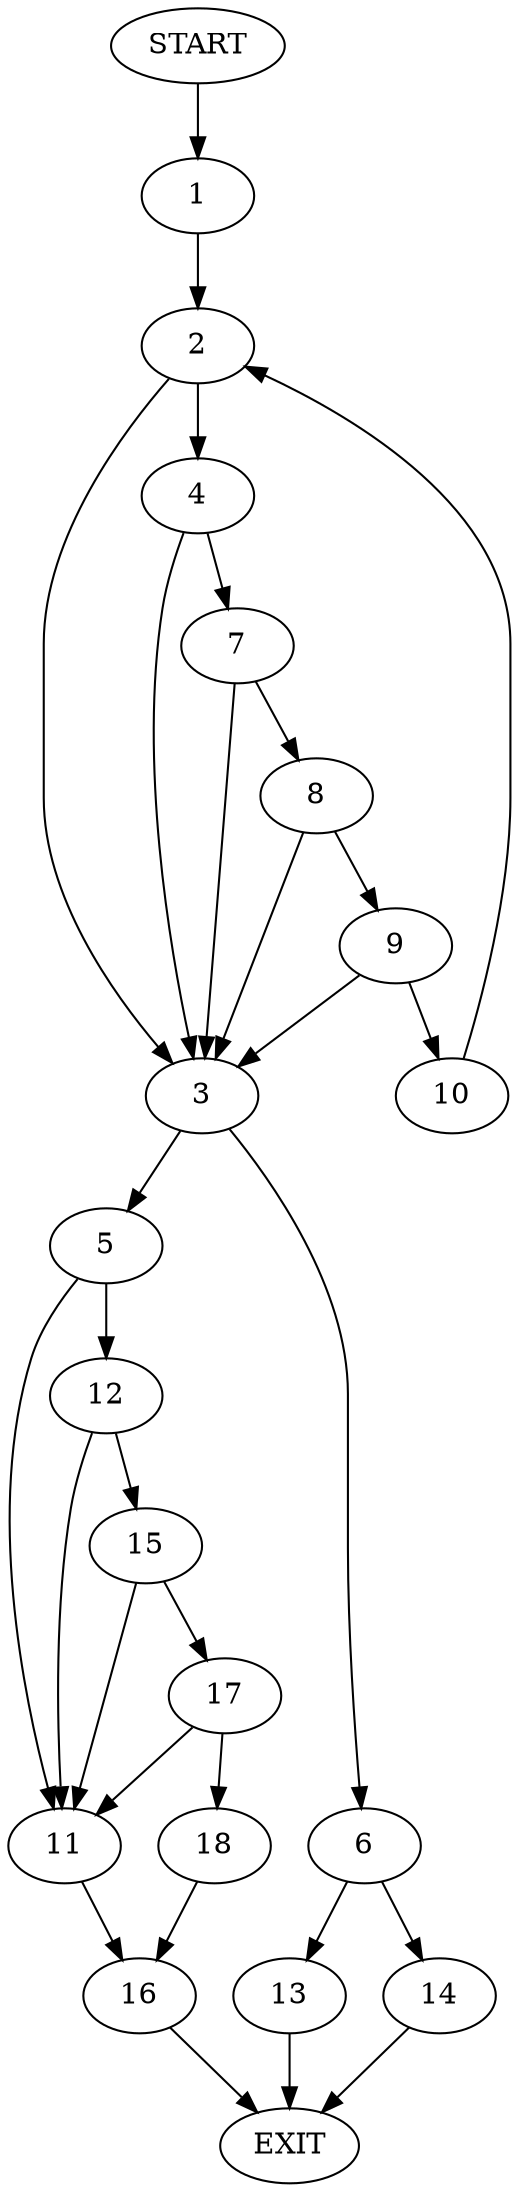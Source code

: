 digraph {
0 [label="START"]
19 [label="EXIT"]
0 -> 1
1 -> 2
2 -> 3
2 -> 4
3 -> 5
3 -> 6
4 -> 7
4 -> 3
7 -> 3
7 -> 8
8 -> 3
8 -> 9
9 -> 10
9 -> 3
10 -> 2
5 -> 11
5 -> 12
6 -> 13
6 -> 14
12 -> 11
12 -> 15
11 -> 16
15 -> 17
15 -> 11
17 -> 11
17 -> 18
18 -> 16
16 -> 19
14 -> 19
13 -> 19
}
